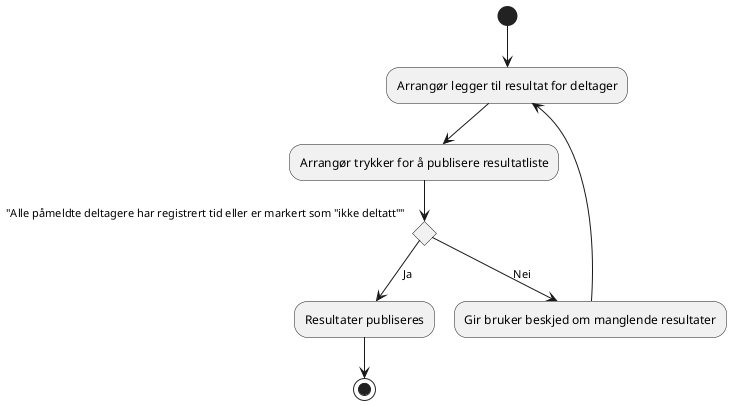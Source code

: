 @startuml
(*)  --> "Arrangør legger til resultat for deltager"
--> Arrangør trykker for å publisere resultatliste

If "Alle påmeldte deltagere har registrert tid eller er markert som "ikke deltatt"" then
--> [Ja] "Resultater publiseres"
-->(*)

else
--> [Nei] "Gir bruker beskjed om manglende resultater"
--> "Arrangør legger til resultat for deltager"

Endif

@enduml